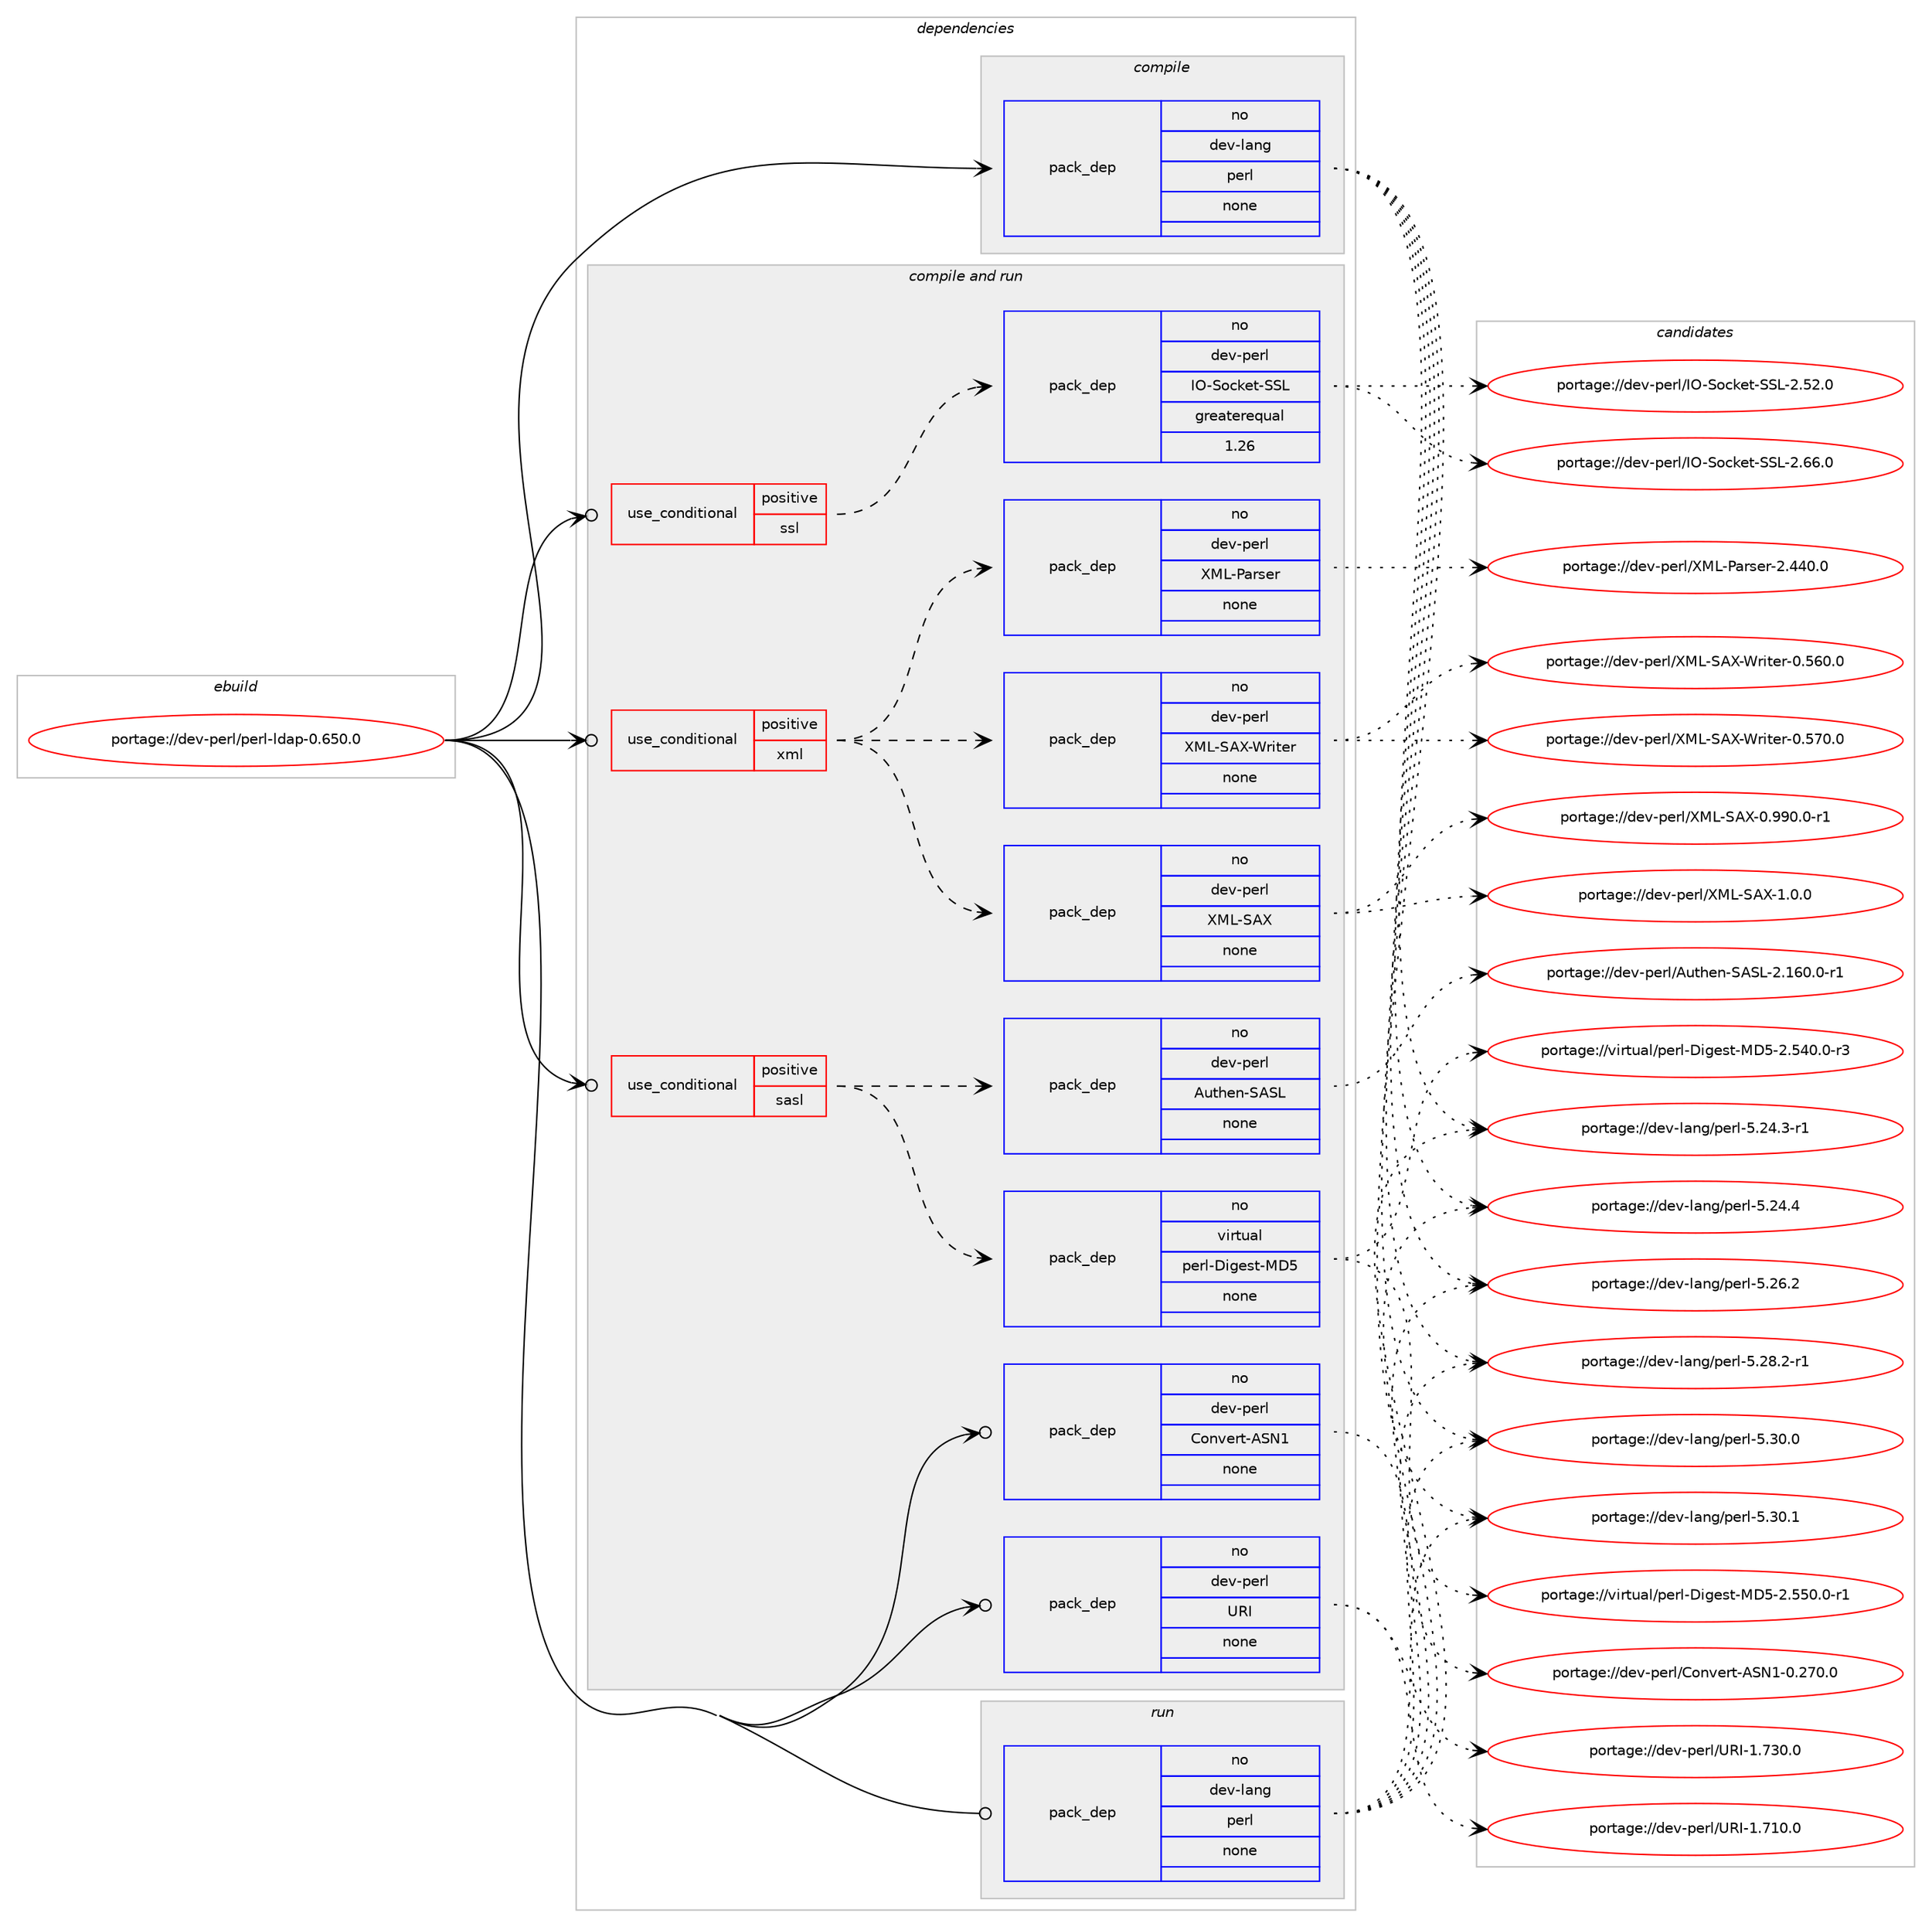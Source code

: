digraph prolog {

# *************
# Graph options
# *************

newrank=true;
concentrate=true;
compound=true;
graph [rankdir=LR,fontname=Helvetica,fontsize=10,ranksep=1.5];#, ranksep=2.5, nodesep=0.2];
edge  [arrowhead=vee];
node  [fontname=Helvetica,fontsize=10];

# **********
# The ebuild
# **********

subgraph cluster_leftcol {
color=gray;
rank=same;
label=<<i>ebuild</i>>;
id [label="portage://dev-perl/perl-ldap-0.650.0", color=red, width=4, href="../dev-perl/perl-ldap-0.650.0.svg"];
}

# ****************
# The dependencies
# ****************

subgraph cluster_midcol {
color=gray;
label=<<i>dependencies</i>>;
subgraph cluster_compile {
fillcolor="#eeeeee";
style=filled;
label=<<i>compile</i>>;
subgraph pack96674 {
dependency123813 [label=<<TABLE BORDER="0" CELLBORDER="1" CELLSPACING="0" CELLPADDING="4" WIDTH="220"><TR><TD ROWSPAN="6" CELLPADDING="30">pack_dep</TD></TR><TR><TD WIDTH="110">no</TD></TR><TR><TD>dev-lang</TD></TR><TR><TD>perl</TD></TR><TR><TD>none</TD></TR><TR><TD></TD></TR></TABLE>>, shape=none, color=blue];
}
id:e -> dependency123813:w [weight=20,style="solid",arrowhead="vee"];
}
subgraph cluster_compileandrun {
fillcolor="#eeeeee";
style=filled;
label=<<i>compile and run</i>>;
subgraph cond23943 {
dependency123814 [label=<<TABLE BORDER="0" CELLBORDER="1" CELLSPACING="0" CELLPADDING="4"><TR><TD ROWSPAN="3" CELLPADDING="10">use_conditional</TD></TR><TR><TD>positive</TD></TR><TR><TD>sasl</TD></TR></TABLE>>, shape=none, color=red];
subgraph pack96675 {
dependency123815 [label=<<TABLE BORDER="0" CELLBORDER="1" CELLSPACING="0" CELLPADDING="4" WIDTH="220"><TR><TD ROWSPAN="6" CELLPADDING="30">pack_dep</TD></TR><TR><TD WIDTH="110">no</TD></TR><TR><TD>virtual</TD></TR><TR><TD>perl-Digest-MD5</TD></TR><TR><TD>none</TD></TR><TR><TD></TD></TR></TABLE>>, shape=none, color=blue];
}
dependency123814:e -> dependency123815:w [weight=20,style="dashed",arrowhead="vee"];
subgraph pack96676 {
dependency123816 [label=<<TABLE BORDER="0" CELLBORDER="1" CELLSPACING="0" CELLPADDING="4" WIDTH="220"><TR><TD ROWSPAN="6" CELLPADDING="30">pack_dep</TD></TR><TR><TD WIDTH="110">no</TD></TR><TR><TD>dev-perl</TD></TR><TR><TD>Authen-SASL</TD></TR><TR><TD>none</TD></TR><TR><TD></TD></TR></TABLE>>, shape=none, color=blue];
}
dependency123814:e -> dependency123816:w [weight=20,style="dashed",arrowhead="vee"];
}
id:e -> dependency123814:w [weight=20,style="solid",arrowhead="odotvee"];
subgraph cond23944 {
dependency123817 [label=<<TABLE BORDER="0" CELLBORDER="1" CELLSPACING="0" CELLPADDING="4"><TR><TD ROWSPAN="3" CELLPADDING="10">use_conditional</TD></TR><TR><TD>positive</TD></TR><TR><TD>ssl</TD></TR></TABLE>>, shape=none, color=red];
subgraph pack96677 {
dependency123818 [label=<<TABLE BORDER="0" CELLBORDER="1" CELLSPACING="0" CELLPADDING="4" WIDTH="220"><TR><TD ROWSPAN="6" CELLPADDING="30">pack_dep</TD></TR><TR><TD WIDTH="110">no</TD></TR><TR><TD>dev-perl</TD></TR><TR><TD>IO-Socket-SSL</TD></TR><TR><TD>greaterequal</TD></TR><TR><TD>1.26</TD></TR></TABLE>>, shape=none, color=blue];
}
dependency123817:e -> dependency123818:w [weight=20,style="dashed",arrowhead="vee"];
}
id:e -> dependency123817:w [weight=20,style="solid",arrowhead="odotvee"];
subgraph cond23945 {
dependency123819 [label=<<TABLE BORDER="0" CELLBORDER="1" CELLSPACING="0" CELLPADDING="4"><TR><TD ROWSPAN="3" CELLPADDING="10">use_conditional</TD></TR><TR><TD>positive</TD></TR><TR><TD>xml</TD></TR></TABLE>>, shape=none, color=red];
subgraph pack96678 {
dependency123820 [label=<<TABLE BORDER="0" CELLBORDER="1" CELLSPACING="0" CELLPADDING="4" WIDTH="220"><TR><TD ROWSPAN="6" CELLPADDING="30">pack_dep</TD></TR><TR><TD WIDTH="110">no</TD></TR><TR><TD>dev-perl</TD></TR><TR><TD>XML-Parser</TD></TR><TR><TD>none</TD></TR><TR><TD></TD></TR></TABLE>>, shape=none, color=blue];
}
dependency123819:e -> dependency123820:w [weight=20,style="dashed",arrowhead="vee"];
subgraph pack96679 {
dependency123821 [label=<<TABLE BORDER="0" CELLBORDER="1" CELLSPACING="0" CELLPADDING="4" WIDTH="220"><TR><TD ROWSPAN="6" CELLPADDING="30">pack_dep</TD></TR><TR><TD WIDTH="110">no</TD></TR><TR><TD>dev-perl</TD></TR><TR><TD>XML-SAX</TD></TR><TR><TD>none</TD></TR><TR><TD></TD></TR></TABLE>>, shape=none, color=blue];
}
dependency123819:e -> dependency123821:w [weight=20,style="dashed",arrowhead="vee"];
subgraph pack96680 {
dependency123822 [label=<<TABLE BORDER="0" CELLBORDER="1" CELLSPACING="0" CELLPADDING="4" WIDTH="220"><TR><TD ROWSPAN="6" CELLPADDING="30">pack_dep</TD></TR><TR><TD WIDTH="110">no</TD></TR><TR><TD>dev-perl</TD></TR><TR><TD>XML-SAX-Writer</TD></TR><TR><TD>none</TD></TR><TR><TD></TD></TR></TABLE>>, shape=none, color=blue];
}
dependency123819:e -> dependency123822:w [weight=20,style="dashed",arrowhead="vee"];
}
id:e -> dependency123819:w [weight=20,style="solid",arrowhead="odotvee"];
subgraph pack96681 {
dependency123823 [label=<<TABLE BORDER="0" CELLBORDER="1" CELLSPACING="0" CELLPADDING="4" WIDTH="220"><TR><TD ROWSPAN="6" CELLPADDING="30">pack_dep</TD></TR><TR><TD WIDTH="110">no</TD></TR><TR><TD>dev-perl</TD></TR><TR><TD>Convert-ASN1</TD></TR><TR><TD>none</TD></TR><TR><TD></TD></TR></TABLE>>, shape=none, color=blue];
}
id:e -> dependency123823:w [weight=20,style="solid",arrowhead="odotvee"];
subgraph pack96682 {
dependency123824 [label=<<TABLE BORDER="0" CELLBORDER="1" CELLSPACING="0" CELLPADDING="4" WIDTH="220"><TR><TD ROWSPAN="6" CELLPADDING="30">pack_dep</TD></TR><TR><TD WIDTH="110">no</TD></TR><TR><TD>dev-perl</TD></TR><TR><TD>URI</TD></TR><TR><TD>none</TD></TR><TR><TD></TD></TR></TABLE>>, shape=none, color=blue];
}
id:e -> dependency123824:w [weight=20,style="solid",arrowhead="odotvee"];
}
subgraph cluster_run {
fillcolor="#eeeeee";
style=filled;
label=<<i>run</i>>;
subgraph pack96683 {
dependency123825 [label=<<TABLE BORDER="0" CELLBORDER="1" CELLSPACING="0" CELLPADDING="4" WIDTH="220"><TR><TD ROWSPAN="6" CELLPADDING="30">pack_dep</TD></TR><TR><TD WIDTH="110">no</TD></TR><TR><TD>dev-lang</TD></TR><TR><TD>perl</TD></TR><TR><TD>none</TD></TR><TR><TD></TD></TR></TABLE>>, shape=none, color=blue];
}
id:e -> dependency123825:w [weight=20,style="solid",arrowhead="odot"];
}
}

# **************
# The candidates
# **************

subgraph cluster_choices {
rank=same;
color=gray;
label=<<i>candidates</i>>;

subgraph choice96674 {
color=black;
nodesep=1;
choiceportage100101118451089711010347112101114108455346505246514511449 [label="portage://dev-lang/perl-5.24.3-r1", color=red, width=4,href="../dev-lang/perl-5.24.3-r1.svg"];
choiceportage10010111845108971101034711210111410845534650524652 [label="portage://dev-lang/perl-5.24.4", color=red, width=4,href="../dev-lang/perl-5.24.4.svg"];
choiceportage10010111845108971101034711210111410845534650544650 [label="portage://dev-lang/perl-5.26.2", color=red, width=4,href="../dev-lang/perl-5.26.2.svg"];
choiceportage100101118451089711010347112101114108455346505646504511449 [label="portage://dev-lang/perl-5.28.2-r1", color=red, width=4,href="../dev-lang/perl-5.28.2-r1.svg"];
choiceportage10010111845108971101034711210111410845534651484648 [label="portage://dev-lang/perl-5.30.0", color=red, width=4,href="../dev-lang/perl-5.30.0.svg"];
choiceportage10010111845108971101034711210111410845534651484649 [label="portage://dev-lang/perl-5.30.1", color=red, width=4,href="../dev-lang/perl-5.30.1.svg"];
dependency123813:e -> choiceportage100101118451089711010347112101114108455346505246514511449:w [style=dotted,weight="100"];
dependency123813:e -> choiceportage10010111845108971101034711210111410845534650524652:w [style=dotted,weight="100"];
dependency123813:e -> choiceportage10010111845108971101034711210111410845534650544650:w [style=dotted,weight="100"];
dependency123813:e -> choiceportage100101118451089711010347112101114108455346505646504511449:w [style=dotted,weight="100"];
dependency123813:e -> choiceportage10010111845108971101034711210111410845534651484648:w [style=dotted,weight="100"];
dependency123813:e -> choiceportage10010111845108971101034711210111410845534651484649:w [style=dotted,weight="100"];
}
subgraph choice96675 {
color=black;
nodesep=1;
choiceportage118105114116117971084711210111410845681051031011151164577685345504653524846484511451 [label="portage://virtual/perl-Digest-MD5-2.540.0-r3", color=red, width=4,href="../virtual/perl-Digest-MD5-2.540.0-r3.svg"];
choiceportage118105114116117971084711210111410845681051031011151164577685345504653534846484511449 [label="portage://virtual/perl-Digest-MD5-2.550.0-r1", color=red, width=4,href="../virtual/perl-Digest-MD5-2.550.0-r1.svg"];
dependency123815:e -> choiceportage118105114116117971084711210111410845681051031011151164577685345504653524846484511451:w [style=dotted,weight="100"];
dependency123815:e -> choiceportage118105114116117971084711210111410845681051031011151164577685345504653534846484511449:w [style=dotted,weight="100"];
}
subgraph choice96676 {
color=black;
nodesep=1;
choiceportage100101118451121011141084765117116104101110458365837645504649544846484511449 [label="portage://dev-perl/Authen-SASL-2.160.0-r1", color=red, width=4,href="../dev-perl/Authen-SASL-2.160.0-r1.svg"];
dependency123816:e -> choiceportage100101118451121011141084765117116104101110458365837645504649544846484511449:w [style=dotted,weight="100"];
}
subgraph choice96677 {
color=black;
nodesep=1;
choiceportage100101118451121011141084773794583111991071011164583837645504653504648 [label="portage://dev-perl/IO-Socket-SSL-2.52.0", color=red, width=4,href="../dev-perl/IO-Socket-SSL-2.52.0.svg"];
choiceportage100101118451121011141084773794583111991071011164583837645504654544648 [label="portage://dev-perl/IO-Socket-SSL-2.66.0", color=red, width=4,href="../dev-perl/IO-Socket-SSL-2.66.0.svg"];
dependency123818:e -> choiceportage100101118451121011141084773794583111991071011164583837645504653504648:w [style=dotted,weight="100"];
dependency123818:e -> choiceportage100101118451121011141084773794583111991071011164583837645504654544648:w [style=dotted,weight="100"];
}
subgraph choice96678 {
color=black;
nodesep=1;
choiceportage10010111845112101114108478877764580971141151011144550465252484648 [label="portage://dev-perl/XML-Parser-2.440.0", color=red, width=4,href="../dev-perl/XML-Parser-2.440.0.svg"];
dependency123820:e -> choiceportage10010111845112101114108478877764580971141151011144550465252484648:w [style=dotted,weight="100"];
}
subgraph choice96679 {
color=black;
nodesep=1;
choiceportage10010111845112101114108478877764583658845484657574846484511449 [label="portage://dev-perl/XML-SAX-0.990.0-r1", color=red, width=4,href="../dev-perl/XML-SAX-0.990.0-r1.svg"];
choiceportage100101118451121011141084788777645836588454946484648 [label="portage://dev-perl/XML-SAX-1.0.0", color=red, width=4,href="../dev-perl/XML-SAX-1.0.0.svg"];
dependency123821:e -> choiceportage10010111845112101114108478877764583658845484657574846484511449:w [style=dotted,weight="100"];
dependency123821:e -> choiceportage100101118451121011141084788777645836588454946484648:w [style=dotted,weight="100"];
}
subgraph choice96680 {
color=black;
nodesep=1;
choiceportage10010111845112101114108478877764583658845871141051161011144548465354484648 [label="portage://dev-perl/XML-SAX-Writer-0.560.0", color=red, width=4,href="../dev-perl/XML-SAX-Writer-0.560.0.svg"];
choiceportage10010111845112101114108478877764583658845871141051161011144548465355484648 [label="portage://dev-perl/XML-SAX-Writer-0.570.0", color=red, width=4,href="../dev-perl/XML-SAX-Writer-0.570.0.svg"];
dependency123822:e -> choiceportage10010111845112101114108478877764583658845871141051161011144548465354484648:w [style=dotted,weight="100"];
dependency123822:e -> choiceportage10010111845112101114108478877764583658845871141051161011144548465355484648:w [style=dotted,weight="100"];
}
subgraph choice96681 {
color=black;
nodesep=1;
choiceportage10010111845112101114108476711111011810111411645658378494548465055484648 [label="portage://dev-perl/Convert-ASN1-0.270.0", color=red, width=4,href="../dev-perl/Convert-ASN1-0.270.0.svg"];
dependency123823:e -> choiceportage10010111845112101114108476711111011810111411645658378494548465055484648:w [style=dotted,weight="100"];
}
subgraph choice96682 {
color=black;
nodesep=1;
choiceportage10010111845112101114108478582734549465549484648 [label="portage://dev-perl/URI-1.710.0", color=red, width=4,href="../dev-perl/URI-1.710.0.svg"];
choiceportage10010111845112101114108478582734549465551484648 [label="portage://dev-perl/URI-1.730.0", color=red, width=4,href="../dev-perl/URI-1.730.0.svg"];
dependency123824:e -> choiceportage10010111845112101114108478582734549465549484648:w [style=dotted,weight="100"];
dependency123824:e -> choiceportage10010111845112101114108478582734549465551484648:w [style=dotted,weight="100"];
}
subgraph choice96683 {
color=black;
nodesep=1;
choiceportage100101118451089711010347112101114108455346505246514511449 [label="portage://dev-lang/perl-5.24.3-r1", color=red, width=4,href="../dev-lang/perl-5.24.3-r1.svg"];
choiceportage10010111845108971101034711210111410845534650524652 [label="portage://dev-lang/perl-5.24.4", color=red, width=4,href="../dev-lang/perl-5.24.4.svg"];
choiceportage10010111845108971101034711210111410845534650544650 [label="portage://dev-lang/perl-5.26.2", color=red, width=4,href="../dev-lang/perl-5.26.2.svg"];
choiceportage100101118451089711010347112101114108455346505646504511449 [label="portage://dev-lang/perl-5.28.2-r1", color=red, width=4,href="../dev-lang/perl-5.28.2-r1.svg"];
choiceportage10010111845108971101034711210111410845534651484648 [label="portage://dev-lang/perl-5.30.0", color=red, width=4,href="../dev-lang/perl-5.30.0.svg"];
choiceportage10010111845108971101034711210111410845534651484649 [label="portage://dev-lang/perl-5.30.1", color=red, width=4,href="../dev-lang/perl-5.30.1.svg"];
dependency123825:e -> choiceportage100101118451089711010347112101114108455346505246514511449:w [style=dotted,weight="100"];
dependency123825:e -> choiceportage10010111845108971101034711210111410845534650524652:w [style=dotted,weight="100"];
dependency123825:e -> choiceportage10010111845108971101034711210111410845534650544650:w [style=dotted,weight="100"];
dependency123825:e -> choiceportage100101118451089711010347112101114108455346505646504511449:w [style=dotted,weight="100"];
dependency123825:e -> choiceportage10010111845108971101034711210111410845534651484648:w [style=dotted,weight="100"];
dependency123825:e -> choiceportage10010111845108971101034711210111410845534651484649:w [style=dotted,weight="100"];
}
}

}
